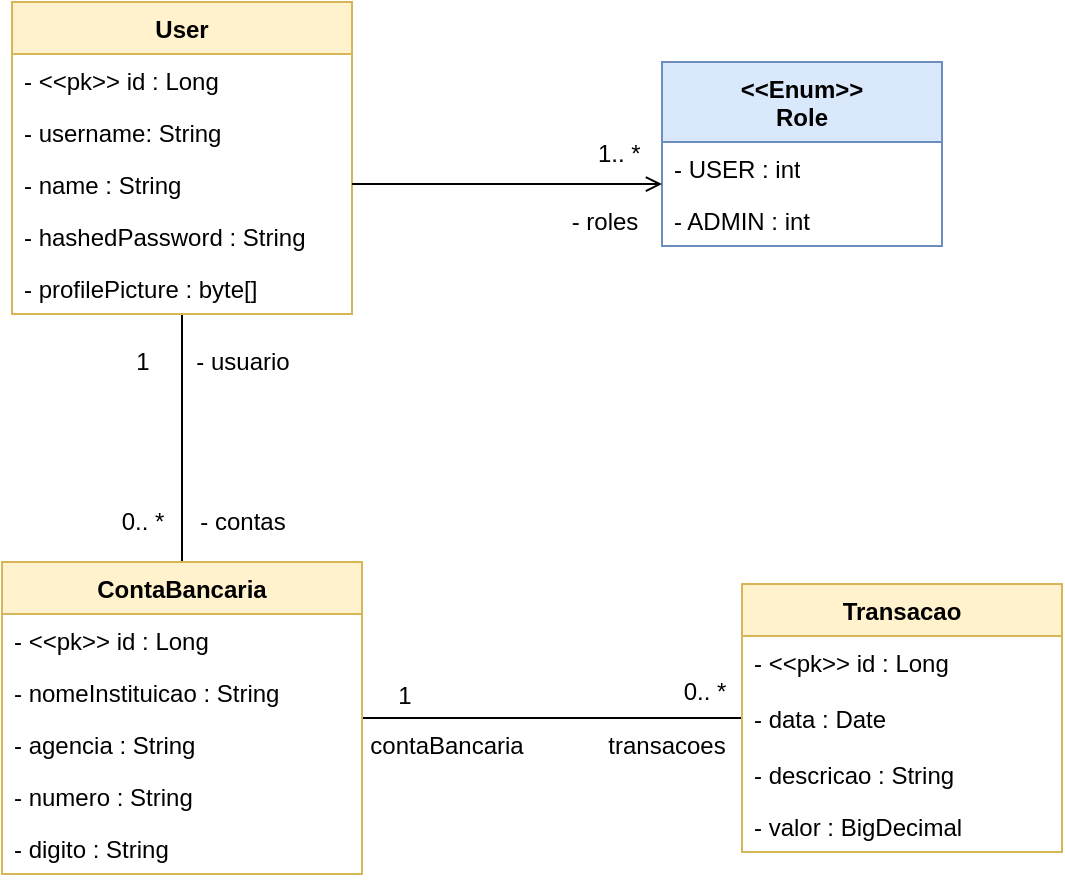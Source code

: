 <mxfile version="26.0.16">
  <diagram id="C5RBs43oDa-KdzZeNtuy" name="Page-1">
    <mxGraphModel dx="748" dy="771" grid="1" gridSize="10" guides="1" tooltips="1" connect="1" arrows="1" fold="1" page="1" pageScale="1" pageWidth="827" pageHeight="1169" math="0" shadow="0">
      <root>
        <mxCell id="WIyWlLk6GJQsqaUBKTNV-0" />
        <mxCell id="WIyWlLk6GJQsqaUBKTNV-1" parent="WIyWlLk6GJQsqaUBKTNV-0" />
        <mxCell id="SSWxGTF1WEpYmRGd-3fQ-36" style="edgeStyle=orthogonalEdgeStyle;rounded=0;orthogonalLoop=1;jettySize=auto;html=1;endArrow=none;startFill=0;" edge="1" parent="WIyWlLk6GJQsqaUBKTNV-1" source="SrEARC82v8HUJaM9KFQY-3" target="SSWxGTF1WEpYmRGd-3fQ-0">
          <mxGeometry relative="1" as="geometry" />
        </mxCell>
        <mxCell id="SSWxGTF1WEpYmRGd-3fQ-37" value="0.. *" style="edgeLabel;html=1;align=center;verticalAlign=middle;resizable=0;points=[];fontSize=12;" vertex="1" connectable="0" parent="SSWxGTF1WEpYmRGd-3fQ-36">
          <mxGeometry x="-0.067" y="2" relative="1" as="geometry">
            <mxPoint x="69" y="-15" as="offset" />
          </mxGeometry>
        </mxCell>
        <mxCell id="SrEARC82v8HUJaM9KFQY-3" value="Transacao" style="swimlane;fontStyle=1;align=center;verticalAlign=top;childLayout=stackLayout;horizontal=1;startSize=26;horizontalStack=0;resizeParent=1;resizeParentMax=0;resizeLast=0;collapsible=1;marginBottom=0;whiteSpace=wrap;html=1;swimlaneFillColor=#FFFFFF;fillColor=#fff2cc;strokeColor=#d6b656;" parent="WIyWlLk6GJQsqaUBKTNV-1" vertex="1">
          <mxGeometry x="530" y="811" width="160" height="134" as="geometry">
            <mxRectangle x="300" y="570" width="100" height="30" as="alternateBounds" />
          </mxGeometry>
        </mxCell>
        <mxCell id="SrEARC82v8HUJaM9KFQY-4" value="- &amp;lt;&amp;lt;pk&amp;gt;&amp;gt; id : Long" style="text;strokeColor=none;fillColor=none;align=left;verticalAlign=top;spacingLeft=4;spacingRight=4;overflow=hidden;rotatable=0;points=[[0,0.5],[1,0.5]];portConstraint=eastwest;whiteSpace=wrap;html=1;" parent="SrEARC82v8HUJaM9KFQY-3" vertex="1">
          <mxGeometry y="26" width="160" height="28" as="geometry" />
        </mxCell>
        <mxCell id="SSWxGTF1WEpYmRGd-3fQ-26" value="- data : Date" style="text;strokeColor=none;fillColor=none;align=left;verticalAlign=top;spacingLeft=4;spacingRight=4;overflow=hidden;rotatable=0;points=[[0,0.5],[1,0.5]];portConstraint=eastwest;whiteSpace=wrap;html=1;" vertex="1" parent="SrEARC82v8HUJaM9KFQY-3">
          <mxGeometry y="54" width="160" height="28" as="geometry" />
        </mxCell>
        <mxCell id="SrEARC82v8HUJaM9KFQY-7" value="- descricao : String" style="text;strokeColor=none;fillColor=none;align=left;verticalAlign=top;spacingLeft=4;spacingRight=4;overflow=hidden;rotatable=0;points=[[0,0.5],[1,0.5]];portConstraint=eastwest;whiteSpace=wrap;html=1;" parent="SrEARC82v8HUJaM9KFQY-3" vertex="1">
          <mxGeometry y="82" width="160" height="26" as="geometry" />
        </mxCell>
        <mxCell id="SrEARC82v8HUJaM9KFQY-8" value="- valor : BigDecimal" style="text;strokeColor=none;fillColor=none;align=left;verticalAlign=top;spacingLeft=4;spacingRight=4;overflow=hidden;rotatable=0;points=[[0,0.5],[1,0.5]];portConstraint=eastwest;whiteSpace=wrap;html=1;" parent="SrEARC82v8HUJaM9KFQY-3" vertex="1">
          <mxGeometry y="108" width="160" height="26" as="geometry" />
        </mxCell>
        <mxCell id="SSWxGTF1WEpYmRGd-3fQ-29" style="edgeStyle=orthogonalEdgeStyle;rounded=0;orthogonalLoop=1;jettySize=auto;html=1;exitX=0.5;exitY=0;exitDx=0;exitDy=0;endArrow=none;endFill=0;startFill=0;" edge="1" parent="WIyWlLk6GJQsqaUBKTNV-1" source="SSWxGTF1WEpYmRGd-3fQ-0" target="SSWxGTF1WEpYmRGd-3fQ-4">
          <mxGeometry relative="1" as="geometry" />
        </mxCell>
        <mxCell id="SSWxGTF1WEpYmRGd-3fQ-30" value="1" style="edgeLabel;html=1;align=center;verticalAlign=middle;resizable=0;points=[];fontSize=12;" vertex="1" connectable="0" parent="SSWxGTF1WEpYmRGd-3fQ-29">
          <mxGeometry x="-0.258" y="-1" relative="1" as="geometry">
            <mxPoint x="-21" y="-54" as="offset" />
          </mxGeometry>
        </mxCell>
        <mxCell id="SSWxGTF1WEpYmRGd-3fQ-31" value="- usuario" style="edgeLabel;html=1;align=center;verticalAlign=middle;resizable=0;points=[];fontSize=12;" vertex="1" connectable="0" parent="SSWxGTF1WEpYmRGd-3fQ-29">
          <mxGeometry x="0.694" y="-2" relative="1" as="geometry">
            <mxPoint x="28" y="5" as="offset" />
          </mxGeometry>
        </mxCell>
        <mxCell id="SSWxGTF1WEpYmRGd-3fQ-32" value="0.. *" style="edgeLabel;html=1;align=center;verticalAlign=middle;resizable=0;points=[];fontSize=12;" vertex="1" connectable="0" parent="SSWxGTF1WEpYmRGd-3fQ-29">
          <mxGeometry x="-0.565" y="-2" relative="1" as="geometry">
            <mxPoint x="-22" y="7" as="offset" />
          </mxGeometry>
        </mxCell>
        <mxCell id="SSWxGTF1WEpYmRGd-3fQ-33" value="- contas" style="edgeLabel;html=1;align=center;verticalAlign=middle;resizable=0;points=[];fontSize=12;" vertex="1" connectable="0" parent="SSWxGTF1WEpYmRGd-3fQ-29">
          <mxGeometry x="-0.306" y="-2" relative="1" as="geometry">
            <mxPoint x="28" y="23" as="offset" />
          </mxGeometry>
        </mxCell>
        <mxCell id="SSWxGTF1WEpYmRGd-3fQ-0" value="ContaBancaria" style="swimlane;fontStyle=1;childLayout=stackLayout;horizontal=1;startSize=26;horizontalStack=0;resizeParent=1;resizeParentMax=0;resizeLast=0;collapsible=1;marginBottom=0;whiteSpace=wrap;html=1;swimlaneFillColor=#FFFFFF;labelBackgroundColor=none;verticalAlign=top;fillColor=#fff2cc;strokeColor=#d6b656;" vertex="1" parent="WIyWlLk6GJQsqaUBKTNV-1">
          <mxGeometry x="160" y="800" width="180" height="156" as="geometry" />
        </mxCell>
        <mxCell id="SSWxGTF1WEpYmRGd-3fQ-24" value="- &amp;lt;&amp;lt;pk&amp;gt;&amp;gt; id : Long" style="text;strokeColor=none;fillColor=none;align=left;verticalAlign=top;spacingLeft=4;spacingRight=4;overflow=hidden;rotatable=0;points=[[0,0.5],[1,0.5]];portConstraint=eastwest;whiteSpace=wrap;html=1;" vertex="1" parent="SSWxGTF1WEpYmRGd-3fQ-0">
          <mxGeometry y="26" width="180" height="26" as="geometry" />
        </mxCell>
        <mxCell id="SSWxGTF1WEpYmRGd-3fQ-25" value="- nomeInstituicao : String" style="text;strokeColor=none;fillColor=none;align=left;verticalAlign=top;spacingLeft=4;spacingRight=4;overflow=hidden;rotatable=0;points=[[0,0.5],[1,0.5]];portConstraint=eastwest;whiteSpace=wrap;html=1;" vertex="1" parent="SSWxGTF1WEpYmRGd-3fQ-0">
          <mxGeometry y="52" width="180" height="26" as="geometry" />
        </mxCell>
        <mxCell id="SSWxGTF1WEpYmRGd-3fQ-1" value="- agencia : String" style="text;strokeColor=none;fillColor=none;align=left;verticalAlign=top;spacingLeft=4;spacingRight=4;overflow=hidden;rotatable=0;points=[[0,0.5],[1,0.5]];portConstraint=eastwest;whiteSpace=wrap;html=1;" vertex="1" parent="SSWxGTF1WEpYmRGd-3fQ-0">
          <mxGeometry y="78" width="180" height="26" as="geometry" />
        </mxCell>
        <mxCell id="SSWxGTF1WEpYmRGd-3fQ-2" value="- numero : String" style="text;strokeColor=none;fillColor=none;align=left;verticalAlign=top;spacingLeft=4;spacingRight=4;overflow=hidden;rotatable=0;points=[[0,0.5],[1,0.5]];portConstraint=eastwest;whiteSpace=wrap;html=1;" vertex="1" parent="SSWxGTF1WEpYmRGd-3fQ-0">
          <mxGeometry y="104" width="180" height="26" as="geometry" />
        </mxCell>
        <mxCell id="SSWxGTF1WEpYmRGd-3fQ-3" value="- digito : String" style="text;strokeColor=none;fillColor=none;align=left;verticalAlign=top;spacingLeft=4;spacingRight=4;overflow=hidden;rotatable=0;points=[[0,0.5],[1,0.5]];portConstraint=eastwest;whiteSpace=wrap;html=1;" vertex="1" parent="SSWxGTF1WEpYmRGd-3fQ-0">
          <mxGeometry y="130" width="180" height="26" as="geometry" />
        </mxCell>
        <mxCell id="SSWxGTF1WEpYmRGd-3fQ-28" style="edgeStyle=orthogonalEdgeStyle;rounded=0;orthogonalLoop=1;jettySize=auto;html=1;exitX=1;exitY=0.5;exitDx=0;exitDy=0;" edge="1" parent="SSWxGTF1WEpYmRGd-3fQ-0" source="SSWxGTF1WEpYmRGd-3fQ-25" target="SSWxGTF1WEpYmRGd-3fQ-25">
          <mxGeometry relative="1" as="geometry" />
        </mxCell>
        <mxCell id="SSWxGTF1WEpYmRGd-3fQ-4" value="User" style="swimlane;fontStyle=1;childLayout=stackLayout;horizontal=1;startSize=26;horizontalStack=0;resizeParent=1;resizeParentMax=0;resizeLast=0;collapsible=1;marginBottom=0;whiteSpace=wrap;html=1;align=center;verticalAlign=top;swimlaneFillColor=#FFFFFF;fillColor=#fff2cc;strokeColor=#d6b656;" vertex="1" parent="WIyWlLk6GJQsqaUBKTNV-1">
          <mxGeometry x="165" y="520" width="170" height="156" as="geometry" />
        </mxCell>
        <mxCell id="SSWxGTF1WEpYmRGd-3fQ-5" value="- &amp;lt;&amp;lt;pk&amp;gt;&amp;gt; id : Long" style="text;strokeColor=none;fillColor=none;align=left;verticalAlign=top;spacingLeft=4;spacingRight=4;overflow=hidden;rotatable=0;points=[[0,0.5],[1,0.5]];portConstraint=eastwest;whiteSpace=wrap;html=1;" vertex="1" parent="SSWxGTF1WEpYmRGd-3fQ-4">
          <mxGeometry y="26" width="170" height="26" as="geometry" />
        </mxCell>
        <mxCell id="SSWxGTF1WEpYmRGd-3fQ-6" value="- username: String" style="text;strokeColor=none;fillColor=none;align=left;verticalAlign=top;spacingLeft=4;spacingRight=4;overflow=hidden;rotatable=0;points=[[0,0.5],[1,0.5]];portConstraint=eastwest;whiteSpace=wrap;html=1;" vertex="1" parent="SSWxGTF1WEpYmRGd-3fQ-4">
          <mxGeometry y="52" width="170" height="26" as="geometry" />
        </mxCell>
        <mxCell id="SSWxGTF1WEpYmRGd-3fQ-7" value="- name : String" style="text;strokeColor=none;fillColor=none;align=left;verticalAlign=top;spacingLeft=4;spacingRight=4;overflow=hidden;rotatable=0;points=[[0,0.5],[1,0.5]];portConstraint=eastwest;whiteSpace=wrap;html=1;" vertex="1" parent="SSWxGTF1WEpYmRGd-3fQ-4">
          <mxGeometry y="78" width="170" height="26" as="geometry" />
        </mxCell>
        <mxCell id="SSWxGTF1WEpYmRGd-3fQ-13" value="- hashedPassword : String" style="text;strokeColor=none;fillColor=none;align=left;verticalAlign=top;spacingLeft=4;spacingRight=4;overflow=hidden;rotatable=0;points=[[0,0.5],[1,0.5]];portConstraint=eastwest;whiteSpace=wrap;html=1;" vertex="1" parent="SSWxGTF1WEpYmRGd-3fQ-4">
          <mxGeometry y="104" width="170" height="26" as="geometry" />
        </mxCell>
        <mxCell id="SSWxGTF1WEpYmRGd-3fQ-8" value="- profilePicture : byte[]" style="text;strokeColor=none;fillColor=none;align=left;verticalAlign=top;spacingLeft=4;spacingRight=4;overflow=hidden;rotatable=0;points=[[0,0.5],[1,0.5]];portConstraint=eastwest;whiteSpace=wrap;html=1;" vertex="1" parent="SSWxGTF1WEpYmRGd-3fQ-4">
          <mxGeometry y="130" width="170" height="26" as="geometry" />
        </mxCell>
        <mxCell id="SSWxGTF1WEpYmRGd-3fQ-15" value="&amp;lt;&amp;lt;Enum&amp;gt;&amp;gt;&lt;br&gt;Role" style="swimlane;fontStyle=1;childLayout=stackLayout;horizontal=1;startSize=40;horizontalStack=0;resizeParent=1;resizeParentMax=0;resizeLast=0;collapsible=1;marginBottom=0;whiteSpace=wrap;html=1;verticalAlign=top;fillColor=#dae8fc;strokeColor=#6c8ebf;swimlaneFillColor=#FFFFFF;" vertex="1" parent="WIyWlLk6GJQsqaUBKTNV-1">
          <mxGeometry x="490" y="550" width="140" height="92" as="geometry" />
        </mxCell>
        <mxCell id="SSWxGTF1WEpYmRGd-3fQ-16" value="- USER : int" style="text;strokeColor=none;fillColor=none;align=left;verticalAlign=top;spacingLeft=4;spacingRight=4;overflow=hidden;rotatable=0;points=[[0,0.5],[1,0.5]];portConstraint=eastwest;whiteSpace=wrap;html=1;" vertex="1" parent="SSWxGTF1WEpYmRGd-3fQ-15">
          <mxGeometry y="40" width="140" height="26" as="geometry" />
        </mxCell>
        <mxCell id="SSWxGTF1WEpYmRGd-3fQ-17" value="- ADMIN : int" style="text;strokeColor=none;fillColor=none;align=left;verticalAlign=top;spacingLeft=4;spacingRight=4;overflow=hidden;rotatable=0;points=[[0,0.5],[1,0.5]];portConstraint=eastwest;whiteSpace=wrap;html=1;" vertex="1" parent="SSWxGTF1WEpYmRGd-3fQ-15">
          <mxGeometry y="66" width="140" height="26" as="geometry" />
        </mxCell>
        <mxCell id="SSWxGTF1WEpYmRGd-3fQ-20" style="edgeStyle=orthogonalEdgeStyle;rounded=0;orthogonalLoop=1;jettySize=auto;html=1;exitX=1;exitY=0.5;exitDx=0;exitDy=0;entryX=0;entryY=0.808;entryDx=0;entryDy=0;entryPerimeter=0;curved=0;fillColor=none;endArrow=open;endFill=0;" edge="1" parent="WIyWlLk6GJQsqaUBKTNV-1" source="SSWxGTF1WEpYmRGd-3fQ-7" target="SSWxGTF1WEpYmRGd-3fQ-16">
          <mxGeometry relative="1" as="geometry" />
        </mxCell>
        <mxCell id="SSWxGTF1WEpYmRGd-3fQ-21" value="1.. *" style="edgeLabel;html=1;align=left;verticalAlign=middle;resizable=0;points=[];fontSize=12;" vertex="1" connectable="0" parent="SSWxGTF1WEpYmRGd-3fQ-20">
          <mxGeometry x="-0.493" relative="1" as="geometry">
            <mxPoint x="82" y="-15" as="offset" />
          </mxGeometry>
        </mxCell>
        <mxCell id="SSWxGTF1WEpYmRGd-3fQ-23" value="- roles" style="edgeLabel;html=1;align=center;verticalAlign=middle;resizable=0;points=[];fontSize=12;" vertex="1" connectable="0" parent="SSWxGTF1WEpYmRGd-3fQ-20">
          <mxGeometry x="-0.427" y="2" relative="1" as="geometry">
            <mxPoint x="81" y="21" as="offset" />
          </mxGeometry>
        </mxCell>
        <mxCell id="SSWxGTF1WEpYmRGd-3fQ-38" value="transacoes" style="edgeLabel;html=1;align=center;verticalAlign=middle;resizable=0;points=[];fontSize=12;" vertex="1" connectable="0" parent="WIyWlLk6GJQsqaUBKTNV-1">
          <mxGeometry x="500" y="860" as="geometry">
            <mxPoint x="-8" y="32" as="offset" />
          </mxGeometry>
        </mxCell>
        <mxCell id="SSWxGTF1WEpYmRGd-3fQ-39" value="1" style="edgeLabel;html=1;align=center;verticalAlign=middle;resizable=0;points=[];fontSize=12;" vertex="1" connectable="0" parent="WIyWlLk6GJQsqaUBKTNV-1">
          <mxGeometry x="340" y="860" as="geometry">
            <mxPoint x="21" y="7" as="offset" />
          </mxGeometry>
        </mxCell>
        <mxCell id="SSWxGTF1WEpYmRGd-3fQ-41" value="contaBancaria" style="edgeLabel;html=1;align=center;verticalAlign=middle;resizable=0;points=[];fontSize=12;" vertex="1" connectable="0" parent="WIyWlLk6GJQsqaUBKTNV-1">
          <mxGeometry x="390" y="860" as="geometry">
            <mxPoint x="-8" y="32" as="offset" />
          </mxGeometry>
        </mxCell>
      </root>
    </mxGraphModel>
  </diagram>
</mxfile>
